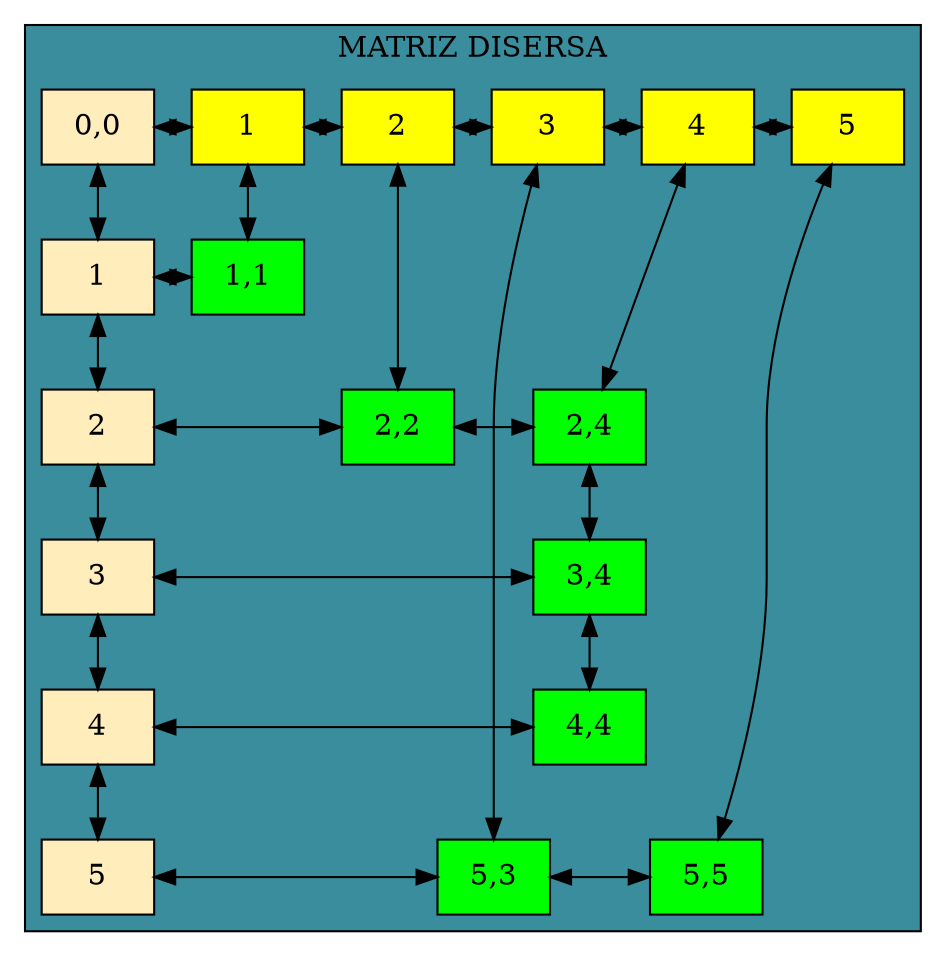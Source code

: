 
    digraph L{
    node[shape = box fillcolor = "#FFEDBB" style  = filled]
    
    subgraph cluster_p{
        label= "MATRIZ DISERSA"
        bgcolor = "#398D9C"
        raiz[label = "0,0"]
        edge [dir = "both"]
        #CABEZERAS FILAS 
        Fila1[label= "1", group=1]
        Fila2[label= "2", group=1]
        Fila3[label= "3", group=1]
        Fila4[label= "4", group=1]
        Fila5[label= "5", group=1]
        #ENLAZAR NODOS FILAS 
        Fila1->Fila2;
        Fila2->Fila3;
        Fila3->Fila4;
        Fila4->Fila5;
        #COLUMNAS
        Columna1[label= "1", group=2, fillcolor=yellow]
        Columna2[label= "2", group=3, fillcolor=yellow]
        Columna3[label= "3", group=4, fillcolor=yellow]
        Columna4[label= "4", group=5, fillcolor=yellow]
        Columna5[label= "5", group=6, fillcolor=yellow]
        #ENLAZAR COLUMNAS
        Columna1->Columna2;
        Columna2->Columna3;
        Columna3->Columna4;
        Columna4->Columna5;
        #ENLAZAR A LA RAIZ
        raiz ->Fila1;
        raiz -> Columna1;
        #ALINEACION CABECERAS
        {rank = same;raiz;Columna1; Columna2;Columna3;Columna4;Columna5}
        nodo1_1[label="1,1", fillcolor = green, group = 2 ]
        nodo4_4[label="4,4", fillcolor = green, group = 5 ]
        nodo5_3[label="5,3", fillcolor = green, group = 4 ]
        nodo2_2[label="2,2", fillcolor = green, group = 3 ]
        nodo2_4[label="2,4", fillcolor = green, group = 3 ]
        nodo3_4[label="3,4", fillcolor = green, group = 5 ]
        nodo5_5[label="5,5", fillcolor = green, group = 2 ]
        #DIRECCION A LOS NODOS NUEVOS 
        Fila1 -> nodo1_1
        {rank = same; Fila1; nodo1_1}
        Fila2 -> nodo2_2;
        nodo2_2 -> nodo2_4;
        {rank= same; Fila2; nodo2_2; nodo2_4}
        Fila3 -> nodo3_4;
        {rank = same; Fila3; nodo3_4}
        Fila4 -> nodo4_4;
        {rank = same; Fila4;nodo4_4}
        Fila5 -> nodo5_3;
        nodo5_3  -> nodo5_5;
        {rank = same; Fila5; nodo5_3; nodo5_5}
        #enlazar con columnas
        Columna1 -> nodo1_1;
        Columna2 ->nodo2_2;
        Columna3 -> nodo5_3;
        Columna4 -> nodo2_4;
        Columna5 ->nodo5_5;
        nodo2_4 ->nodo3_4;
        nodo3_4 ->nodo4_4;


        

    }
}


    